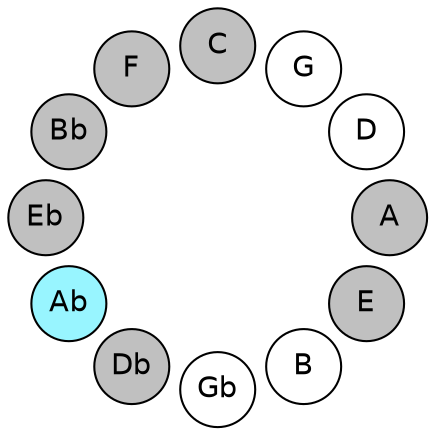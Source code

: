 
graph {

layout = circo;
mindist = .1

node [shape = circle, fontname = Helvetica, margin = 0, style = filled]
edge [style=invis]

subgraph 1 {
	E -- B -- Gb -- Db -- Ab -- Eb -- Bb -- F -- C -- G -- D -- A -- E
}

E [fillcolor = gray];
B [fillcolor = white];
Gb [fillcolor = white];
Db [fillcolor = gray];
Ab [fillcolor = cadetblue1];
Eb [fillcolor = gray];
Bb [fillcolor = gray];
F [fillcolor = gray];
C [fillcolor = gray];
G [fillcolor = white];
D [fillcolor = white];
A [fillcolor = gray];
}
